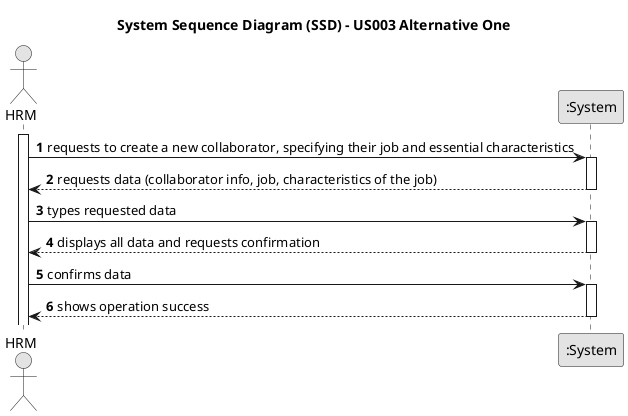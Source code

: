@startuml
skinparam monochrome true
skinparam packageStyle rectangle
skinparam shadowing false

title System Sequence Diagram (SSD) - US003 Alternative One

autonumber

actor "HRM" as HRM
participant ":System" as System

activate HRM

    HRM -> System : requests to create a new collaborator, specifying their job and essential characteristics
    activate System

        System --> HRM : requests data (collaborator info, job, characteristics of the job)
    deactivate System

    HRM -> System : types requested data
    activate System

        System --> HRM : displays all data and requests confirmation
    deactivate System

    HRM -> System : confirms data
    activate System

        System --> HRM : shows operation success
    deactivate System

@enduml